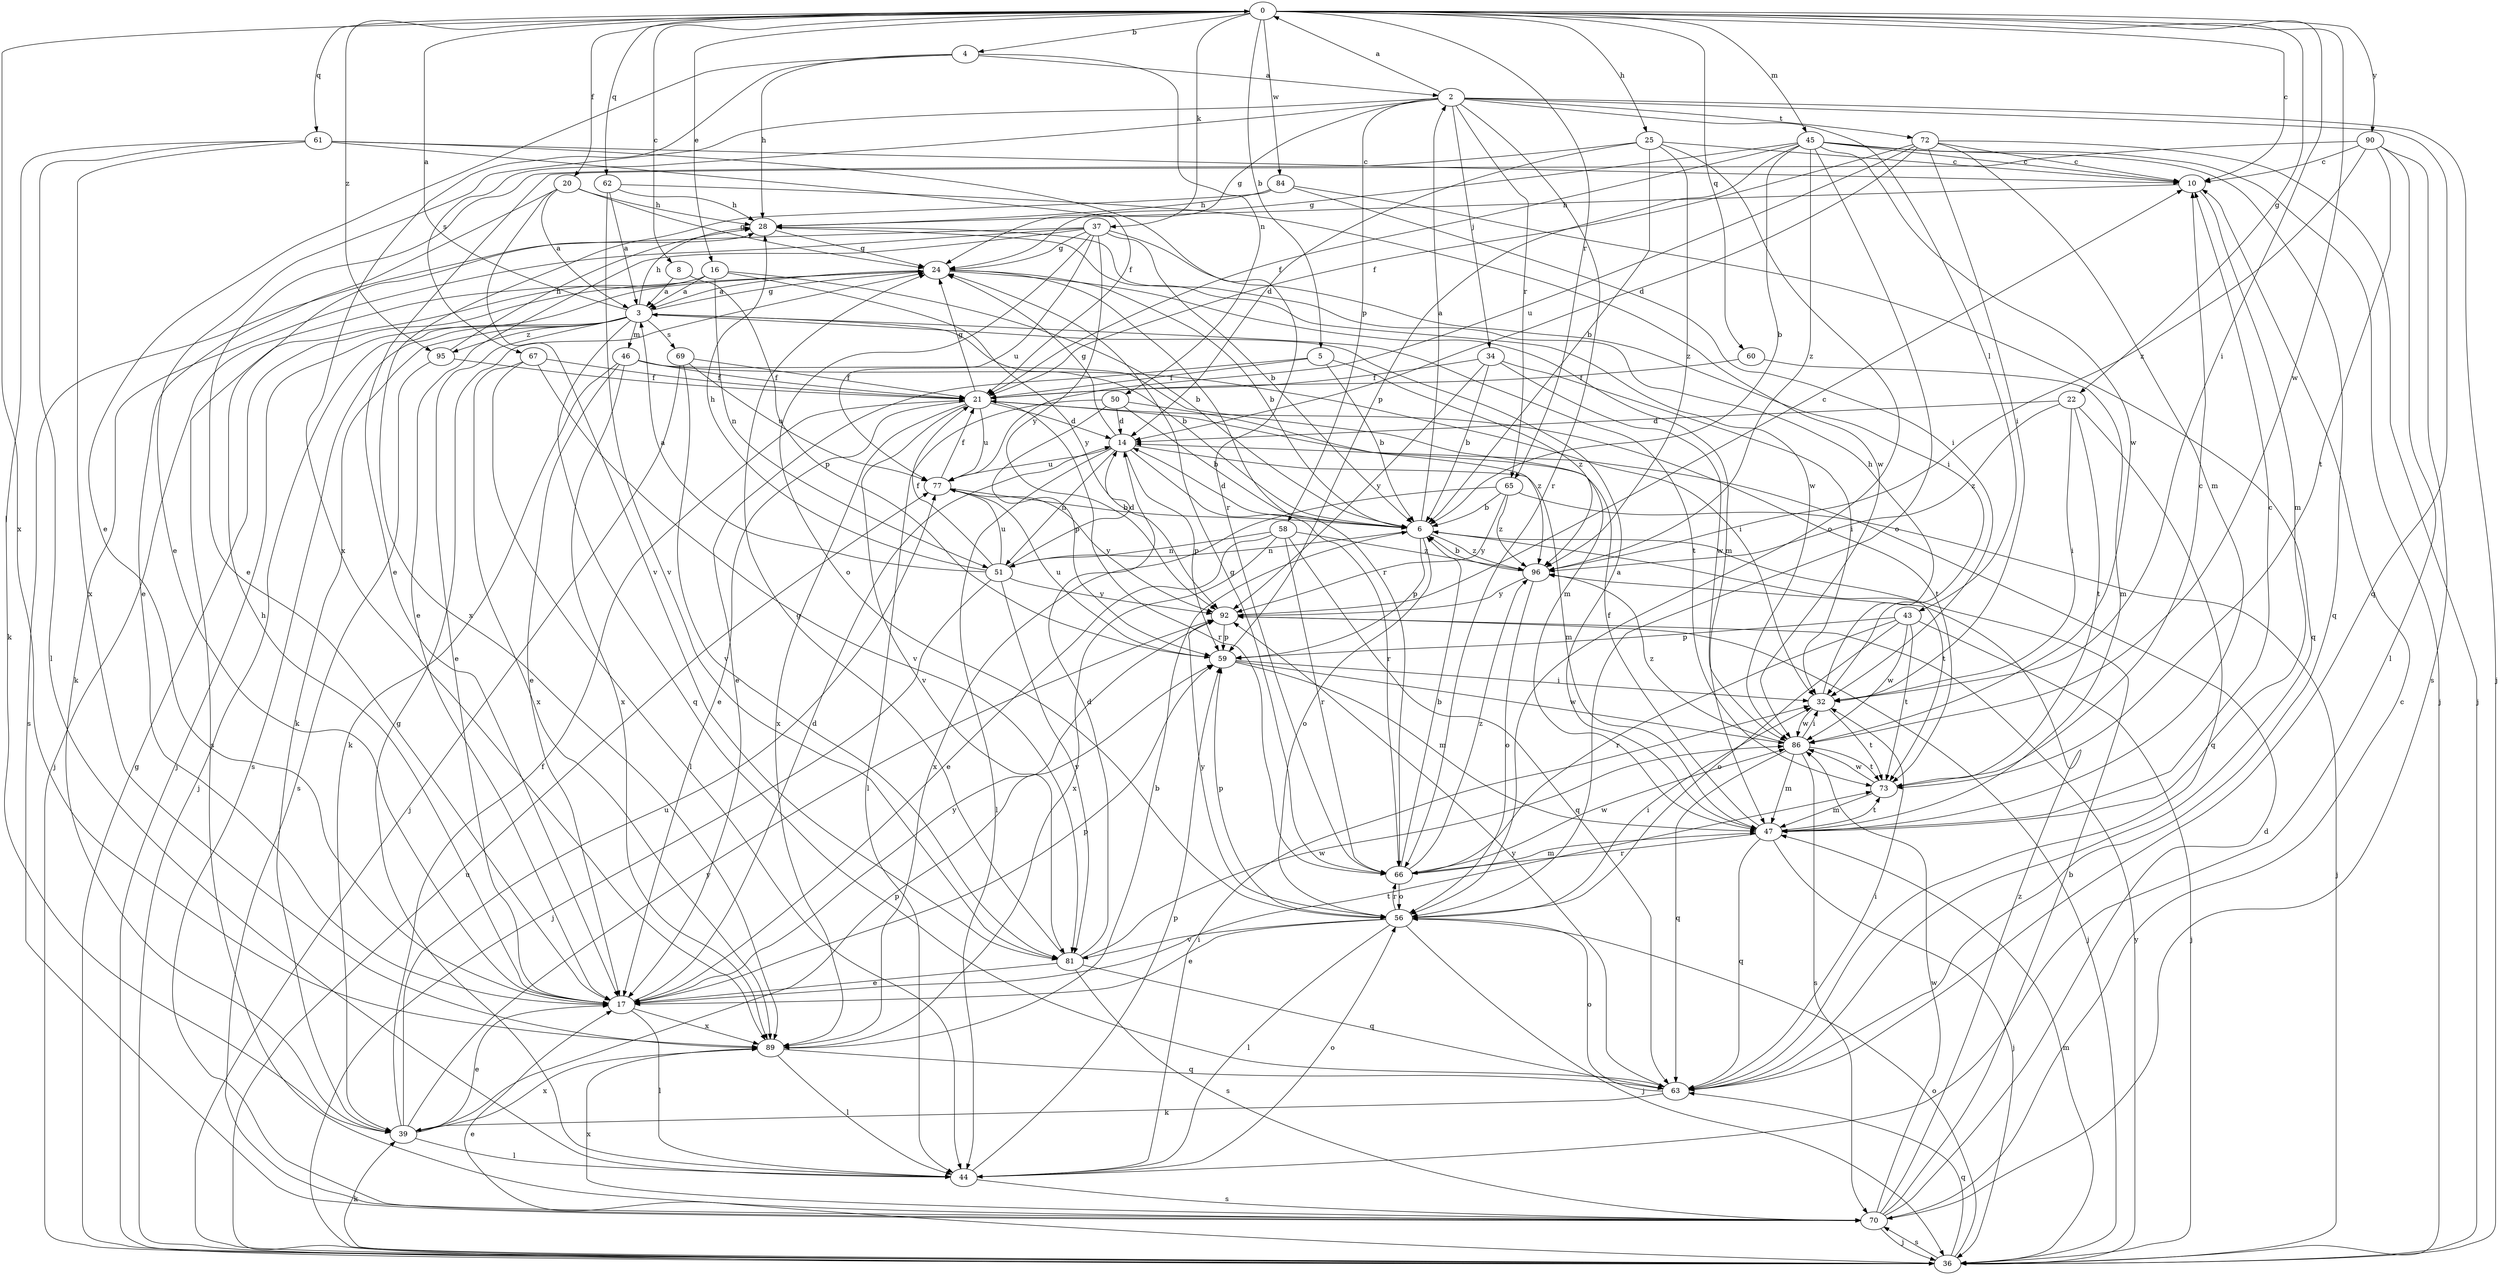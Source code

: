 strict digraph  {
0;
2;
3;
4;
5;
6;
8;
10;
14;
16;
17;
20;
21;
22;
24;
25;
28;
32;
34;
36;
37;
39;
43;
44;
45;
46;
47;
50;
51;
56;
58;
59;
60;
61;
62;
63;
65;
66;
67;
69;
70;
72;
73;
77;
81;
84;
86;
89;
90;
92;
95;
96;
0 -> 4  [label=b];
0 -> 5  [label=b];
0 -> 8  [label=c];
0 -> 10  [label=c];
0 -> 16  [label=e];
0 -> 20  [label=f];
0 -> 22  [label=g];
0 -> 25  [label=h];
0 -> 32  [label=i];
0 -> 37  [label=k];
0 -> 45  [label=m];
0 -> 60  [label=q];
0 -> 61  [label=q];
0 -> 62  [label=q];
0 -> 65  [label=r];
0 -> 84  [label=w];
0 -> 86  [label=w];
0 -> 89  [label=x];
0 -> 90  [label=y];
0 -> 95  [label=z];
2 -> 0  [label=a];
2 -> 17  [label=e];
2 -> 24  [label=g];
2 -> 34  [label=j];
2 -> 36  [label=j];
2 -> 43  [label=l];
2 -> 58  [label=p];
2 -> 63  [label=q];
2 -> 65  [label=r];
2 -> 66  [label=r];
2 -> 67  [label=s];
2 -> 72  [label=t];
3 -> 0  [label=a];
3 -> 6  [label=b];
3 -> 17  [label=e];
3 -> 24  [label=g];
3 -> 28  [label=h];
3 -> 36  [label=j];
3 -> 39  [label=k];
3 -> 46  [label=m];
3 -> 63  [label=q];
3 -> 69  [label=s];
3 -> 70  [label=s];
3 -> 73  [label=t];
3 -> 95  [label=z];
4 -> 2  [label=a];
4 -> 17  [label=e];
4 -> 28  [label=h];
4 -> 50  [label=n];
4 -> 89  [label=x];
5 -> 6  [label=b];
5 -> 17  [label=e];
5 -> 21  [label=f];
5 -> 96  [label=z];
6 -> 2  [label=a];
6 -> 14  [label=d];
6 -> 51  [label=n];
6 -> 56  [label=o];
6 -> 59  [label=p];
6 -> 73  [label=t];
6 -> 96  [label=z];
8 -> 3  [label=a];
8 -> 59  [label=p];
10 -> 28  [label=h];
10 -> 47  [label=m];
14 -> 24  [label=g];
14 -> 44  [label=l];
14 -> 47  [label=m];
14 -> 51  [label=n];
14 -> 59  [label=p];
14 -> 66  [label=r];
14 -> 77  [label=u];
16 -> 3  [label=a];
16 -> 6  [label=b];
16 -> 36  [label=j];
16 -> 51  [label=n];
16 -> 70  [label=s];
16 -> 92  [label=y];
17 -> 14  [label=d];
17 -> 28  [label=h];
17 -> 44  [label=l];
17 -> 59  [label=p];
17 -> 73  [label=t];
17 -> 89  [label=x];
17 -> 92  [label=y];
20 -> 3  [label=a];
20 -> 17  [label=e];
20 -> 24  [label=g];
20 -> 28  [label=h];
20 -> 81  [label=v];
21 -> 14  [label=d];
21 -> 17  [label=e];
21 -> 24  [label=g];
21 -> 66  [label=r];
21 -> 73  [label=t];
21 -> 77  [label=u];
21 -> 81  [label=v];
21 -> 89  [label=x];
22 -> 14  [label=d];
22 -> 32  [label=i];
22 -> 63  [label=q];
22 -> 73  [label=t];
22 -> 96  [label=z];
24 -> 3  [label=a];
24 -> 6  [label=b];
24 -> 36  [label=j];
24 -> 47  [label=m];
24 -> 66  [label=r];
25 -> 6  [label=b];
25 -> 10  [label=c];
25 -> 14  [label=d];
25 -> 17  [label=e];
25 -> 56  [label=o];
25 -> 96  [label=z];
28 -> 24  [label=g];
28 -> 86  [label=w];
32 -> 28  [label=h];
32 -> 73  [label=t];
32 -> 86  [label=w];
34 -> 6  [label=b];
34 -> 21  [label=f];
34 -> 32  [label=i];
34 -> 86  [label=w];
34 -> 92  [label=y];
36 -> 17  [label=e];
36 -> 24  [label=g];
36 -> 39  [label=k];
36 -> 47  [label=m];
36 -> 56  [label=o];
36 -> 63  [label=q];
36 -> 70  [label=s];
36 -> 77  [label=u];
36 -> 92  [label=y];
37 -> 6  [label=b];
37 -> 17  [label=e];
37 -> 24  [label=g];
37 -> 32  [label=i];
37 -> 39  [label=k];
37 -> 56  [label=o];
37 -> 70  [label=s];
37 -> 77  [label=u];
37 -> 92  [label=y];
39 -> 17  [label=e];
39 -> 21  [label=f];
39 -> 44  [label=l];
39 -> 59  [label=p];
39 -> 77  [label=u];
39 -> 89  [label=x];
39 -> 92  [label=y];
43 -> 36  [label=j];
43 -> 56  [label=o];
43 -> 59  [label=p];
43 -> 66  [label=r];
43 -> 73  [label=t];
43 -> 86  [label=w];
44 -> 24  [label=g];
44 -> 32  [label=i];
44 -> 56  [label=o];
44 -> 59  [label=p];
44 -> 70  [label=s];
45 -> 6  [label=b];
45 -> 10  [label=c];
45 -> 21  [label=f];
45 -> 24  [label=g];
45 -> 36  [label=j];
45 -> 56  [label=o];
45 -> 59  [label=p];
45 -> 63  [label=q];
45 -> 86  [label=w];
45 -> 96  [label=z];
46 -> 17  [label=e];
46 -> 21  [label=f];
46 -> 32  [label=i];
46 -> 39  [label=k];
46 -> 47  [label=m];
46 -> 89  [label=x];
47 -> 3  [label=a];
47 -> 10  [label=c];
47 -> 21  [label=f];
47 -> 36  [label=j];
47 -> 63  [label=q];
47 -> 66  [label=r];
47 -> 73  [label=t];
50 -> 6  [label=b];
50 -> 14  [label=d];
50 -> 44  [label=l];
50 -> 59  [label=p];
50 -> 96  [label=z];
51 -> 3  [label=a];
51 -> 14  [label=d];
51 -> 21  [label=f];
51 -> 28  [label=h];
51 -> 36  [label=j];
51 -> 77  [label=u];
51 -> 81  [label=v];
51 -> 92  [label=y];
56 -> 17  [label=e];
56 -> 32  [label=i];
56 -> 36  [label=j];
56 -> 44  [label=l];
56 -> 59  [label=p];
56 -> 66  [label=r];
56 -> 81  [label=v];
56 -> 92  [label=y];
58 -> 17  [label=e];
58 -> 51  [label=n];
58 -> 63  [label=q];
58 -> 66  [label=r];
58 -> 89  [label=x];
58 -> 96  [label=z];
59 -> 32  [label=i];
59 -> 47  [label=m];
59 -> 77  [label=u];
59 -> 86  [label=w];
60 -> 21  [label=f];
60 -> 47  [label=m];
61 -> 10  [label=c];
61 -> 21  [label=f];
61 -> 39  [label=k];
61 -> 44  [label=l];
61 -> 66  [label=r];
61 -> 89  [label=x];
62 -> 3  [label=a];
62 -> 28  [label=h];
62 -> 81  [label=v];
62 -> 86  [label=w];
63 -> 32  [label=i];
63 -> 39  [label=k];
63 -> 56  [label=o];
63 -> 92  [label=y];
65 -> 6  [label=b];
65 -> 36  [label=j];
65 -> 89  [label=x];
65 -> 92  [label=y];
65 -> 96  [label=z];
66 -> 6  [label=b];
66 -> 24  [label=g];
66 -> 47  [label=m];
66 -> 56  [label=o];
66 -> 86  [label=w];
66 -> 96  [label=z];
67 -> 21  [label=f];
67 -> 44  [label=l];
67 -> 81  [label=v];
67 -> 89  [label=x];
69 -> 21  [label=f];
69 -> 36  [label=j];
69 -> 77  [label=u];
69 -> 81  [label=v];
70 -> 6  [label=b];
70 -> 10  [label=c];
70 -> 14  [label=d];
70 -> 36  [label=j];
70 -> 86  [label=w];
70 -> 89  [label=x];
70 -> 96  [label=z];
72 -> 10  [label=c];
72 -> 14  [label=d];
72 -> 21  [label=f];
72 -> 32  [label=i];
72 -> 36  [label=j];
72 -> 47  [label=m];
72 -> 77  [label=u];
73 -> 10  [label=c];
73 -> 47  [label=m];
73 -> 86  [label=w];
77 -> 6  [label=b];
77 -> 21  [label=f];
77 -> 92  [label=y];
81 -> 14  [label=d];
81 -> 17  [label=e];
81 -> 24  [label=g];
81 -> 63  [label=q];
81 -> 70  [label=s];
81 -> 86  [label=w];
84 -> 28  [label=h];
84 -> 32  [label=i];
84 -> 63  [label=q];
84 -> 89  [label=x];
86 -> 32  [label=i];
86 -> 47  [label=m];
86 -> 63  [label=q];
86 -> 70  [label=s];
86 -> 73  [label=t];
86 -> 96  [label=z];
89 -> 6  [label=b];
89 -> 44  [label=l];
89 -> 63  [label=q];
90 -> 10  [label=c];
90 -> 17  [label=e];
90 -> 44  [label=l];
90 -> 70  [label=s];
90 -> 73  [label=t];
90 -> 96  [label=z];
92 -> 10  [label=c];
92 -> 36  [label=j];
92 -> 59  [label=p];
95 -> 21  [label=f];
95 -> 28  [label=h];
95 -> 70  [label=s];
96 -> 6  [label=b];
96 -> 56  [label=o];
96 -> 92  [label=y];
}
